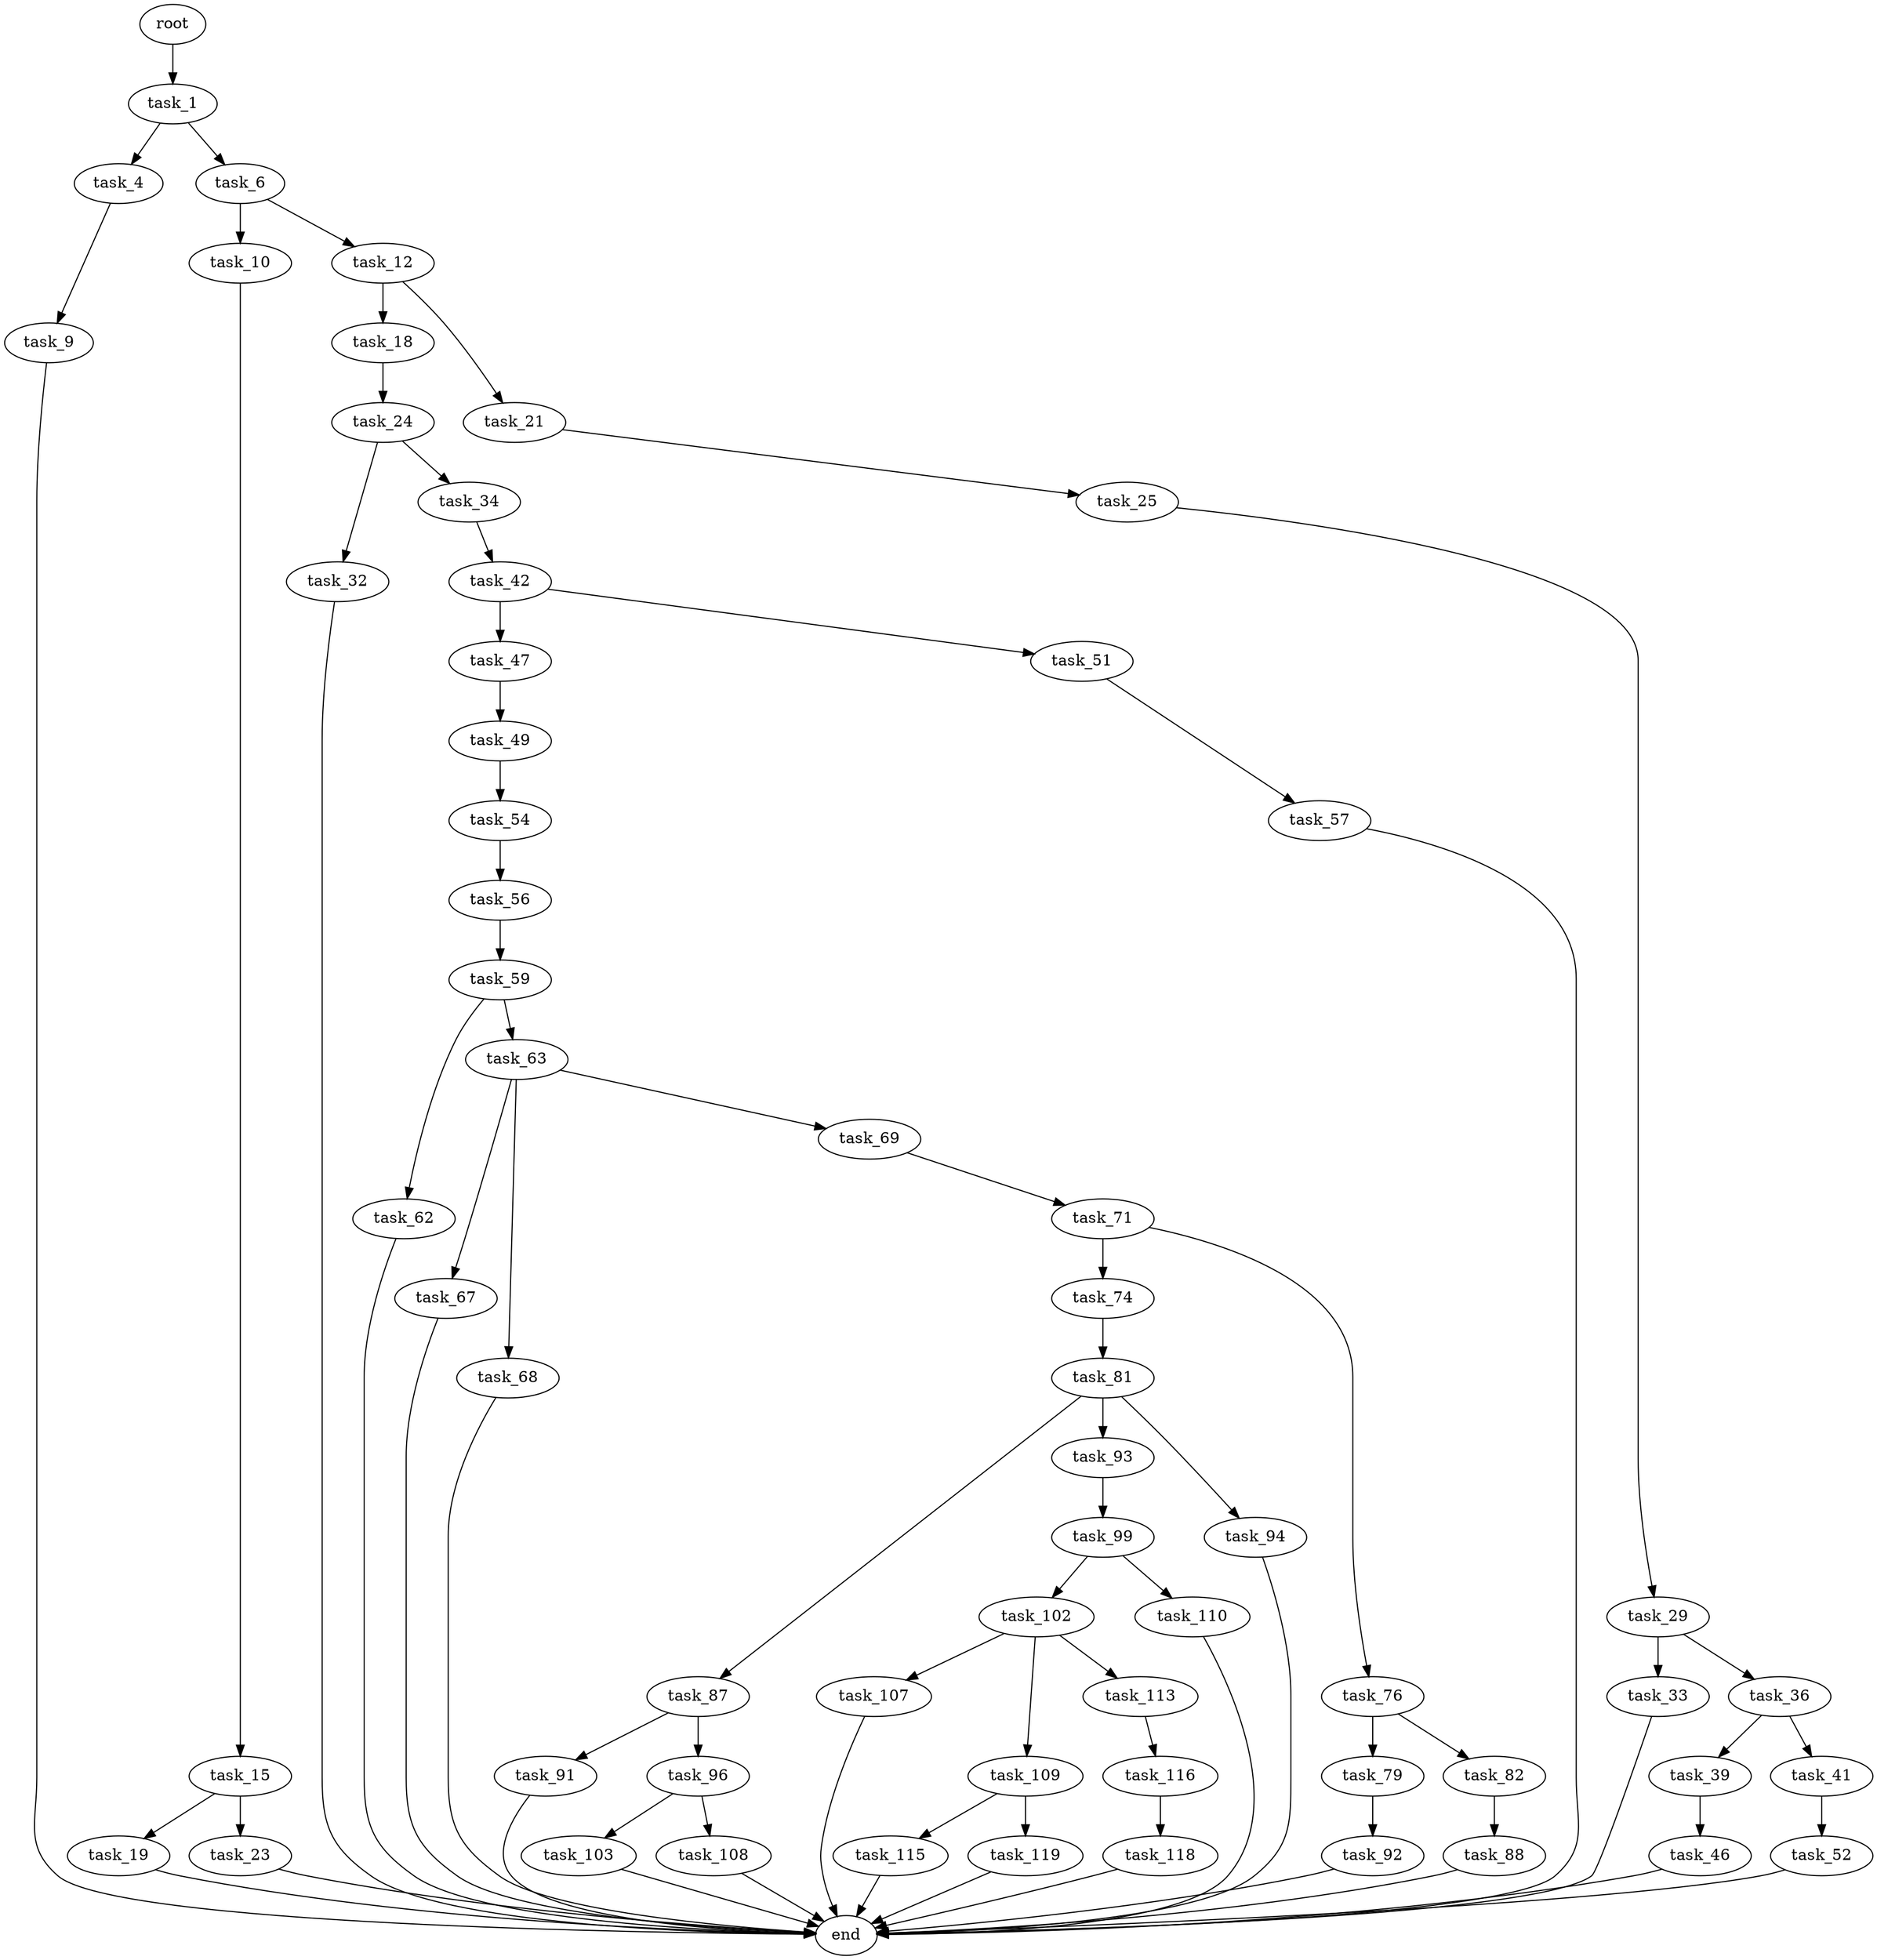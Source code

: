 digraph G {
  root [size="0.000000"];
  task_1 [size="167562891383.000000"];
  task_4 [size="145446715247.000000"];
  task_6 [size="134217728000.000000"];
  task_9 [size="78225437753.000000"];
  task_10 [size="13519344040.000000"];
  task_12 [size="15629243727.000000"];
  task_15 [size="98644975601.000000"];
  task_18 [size="17395720165.000000"];
  task_19 [size="16489966684.000000"];
  task_21 [size="365707408190.000000"];
  task_23 [size="171471163327.000000"];
  task_24 [size="1117696589455.000000"];
  task_25 [size="2900720951.000000"];
  task_29 [size="7722071376.000000"];
  task_32 [size="320317420252.000000"];
  task_33 [size="134217728000.000000"];
  task_34 [size="231928233984.000000"];
  task_36 [size="323809615867.000000"];
  task_39 [size="6636648153.000000"];
  task_41 [size="302108737082.000000"];
  task_42 [size="67735148115.000000"];
  task_46 [size="231928233984.000000"];
  task_47 [size="782757789696.000000"];
  task_49 [size="4329933187.000000"];
  task_51 [size="782757789696.000000"];
  task_52 [size="86206570215.000000"];
  task_54 [size="36051960371.000000"];
  task_56 [size="199814834596.000000"];
  task_57 [size="800114742282.000000"];
  task_59 [size="294899542307.000000"];
  task_62 [size="28991029248.000000"];
  task_63 [size="3653450958.000000"];
  task_67 [size="231928233984.000000"];
  task_68 [size="43201286557.000000"];
  task_69 [size="68719476736.000000"];
  task_71 [size="9119409120.000000"];
  task_74 [size="35738881938.000000"];
  task_76 [size="307009444088.000000"];
  task_79 [size="107531013857.000000"];
  task_81 [size="181730330278.000000"];
  task_82 [size="7409724740.000000"];
  task_87 [size="554404272159.000000"];
  task_88 [size="19204768128.000000"];
  task_91 [size="666704420238.000000"];
  task_92 [size="1073741824000.000000"];
  task_93 [size="28991029248.000000"];
  task_94 [size="181347481633.000000"];
  task_96 [size="782757789696.000000"];
  task_99 [size="121082969091.000000"];
  task_102 [size="61654648891.000000"];
  task_103 [size="169713143463.000000"];
  task_107 [size="134217728000.000000"];
  task_108 [size="134217728000.000000"];
  task_109 [size="26674773237.000000"];
  task_110 [size="549755813888.000000"];
  task_113 [size="28991029248.000000"];
  task_115 [size="30143107316.000000"];
  task_116 [size="29561376094.000000"];
  task_118 [size="1167030496802.000000"];
  task_119 [size="11483051947.000000"];
  end [size="0.000000"];

  root -> task_1 [size="1.000000"];
  task_1 -> task_4 [size="209715200.000000"];
  task_1 -> task_6 [size="209715200.000000"];
  task_4 -> task_9 [size="679477248.000000"];
  task_6 -> task_10 [size="209715200.000000"];
  task_6 -> task_12 [size="209715200.000000"];
  task_9 -> end [size="1.000000"];
  task_10 -> task_15 [size="33554432.000000"];
  task_12 -> task_18 [size="536870912.000000"];
  task_12 -> task_21 [size="536870912.000000"];
  task_15 -> task_19 [size="134217728.000000"];
  task_15 -> task_23 [size="134217728.000000"];
  task_18 -> task_24 [size="301989888.000000"];
  task_19 -> end [size="1.000000"];
  task_21 -> task_25 [size="838860800.000000"];
  task_23 -> end [size="1.000000"];
  task_24 -> task_32 [size="838860800.000000"];
  task_24 -> task_34 [size="838860800.000000"];
  task_25 -> task_29 [size="134217728.000000"];
  task_29 -> task_33 [size="536870912.000000"];
  task_29 -> task_36 [size="536870912.000000"];
  task_32 -> end [size="1.000000"];
  task_33 -> end [size="1.000000"];
  task_34 -> task_42 [size="301989888.000000"];
  task_36 -> task_39 [size="209715200.000000"];
  task_36 -> task_41 [size="209715200.000000"];
  task_39 -> task_46 [size="679477248.000000"];
  task_41 -> task_52 [size="301989888.000000"];
  task_42 -> task_47 [size="301989888.000000"];
  task_42 -> task_51 [size="301989888.000000"];
  task_46 -> end [size="1.000000"];
  task_47 -> task_49 [size="679477248.000000"];
  task_49 -> task_54 [size="75497472.000000"];
  task_51 -> task_57 [size="679477248.000000"];
  task_52 -> end [size="1.000000"];
  task_54 -> task_56 [size="33554432.000000"];
  task_56 -> task_59 [size="209715200.000000"];
  task_57 -> end [size="1.000000"];
  task_59 -> task_62 [size="301989888.000000"];
  task_59 -> task_63 [size="301989888.000000"];
  task_62 -> end [size="1.000000"];
  task_63 -> task_67 [size="75497472.000000"];
  task_63 -> task_68 [size="75497472.000000"];
  task_63 -> task_69 [size="75497472.000000"];
  task_67 -> end [size="1.000000"];
  task_68 -> end [size="1.000000"];
  task_69 -> task_71 [size="134217728.000000"];
  task_71 -> task_74 [size="411041792.000000"];
  task_71 -> task_76 [size="411041792.000000"];
  task_74 -> task_81 [size="33554432.000000"];
  task_76 -> task_79 [size="209715200.000000"];
  task_76 -> task_82 [size="209715200.000000"];
  task_79 -> task_92 [size="411041792.000000"];
  task_81 -> task_87 [size="301989888.000000"];
  task_81 -> task_93 [size="301989888.000000"];
  task_81 -> task_94 [size="301989888.000000"];
  task_82 -> task_88 [size="301989888.000000"];
  task_87 -> task_91 [size="536870912.000000"];
  task_87 -> task_96 [size="536870912.000000"];
  task_88 -> end [size="1.000000"];
  task_91 -> end [size="1.000000"];
  task_92 -> end [size="1.000000"];
  task_93 -> task_99 [size="75497472.000000"];
  task_94 -> end [size="1.000000"];
  task_96 -> task_103 [size="679477248.000000"];
  task_96 -> task_108 [size="679477248.000000"];
  task_99 -> task_102 [size="536870912.000000"];
  task_99 -> task_110 [size="536870912.000000"];
  task_102 -> task_107 [size="134217728.000000"];
  task_102 -> task_109 [size="134217728.000000"];
  task_102 -> task_113 [size="134217728.000000"];
  task_103 -> end [size="1.000000"];
  task_107 -> end [size="1.000000"];
  task_108 -> end [size="1.000000"];
  task_109 -> task_115 [size="33554432.000000"];
  task_109 -> task_119 [size="33554432.000000"];
  task_110 -> end [size="1.000000"];
  task_113 -> task_116 [size="75497472.000000"];
  task_115 -> end [size="1.000000"];
  task_116 -> task_118 [size="536870912.000000"];
  task_118 -> end [size="1.000000"];
  task_119 -> end [size="1.000000"];
}
